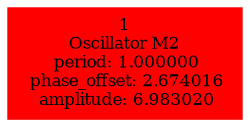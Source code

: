  digraph g{ forcelabels=true;
1 [label=<1<BR />Oscillator M2<BR /> period: 1.000000<BR /> phase_offset: 2.674016<BR /> amplitude: 6.983020>, shape=box,color=red,style=filled,fontsize=8]; }
